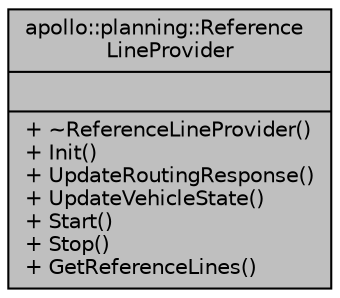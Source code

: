 digraph "apollo::planning::ReferenceLineProvider"
{
  edge [fontname="Helvetica",fontsize="10",labelfontname="Helvetica",labelfontsize="10"];
  node [fontname="Helvetica",fontsize="10",shape=record];
  Node1 [label="{apollo::planning::Reference\lLineProvider\n||+ ~ReferenceLineProvider()\l+ Init()\l+ UpdateRoutingResponse()\l+ UpdateVehicleState()\l+ Start()\l+ Stop()\l+ GetReferenceLines()\l}",height=0.2,width=0.4,color="black", fillcolor="grey75", style="filled" fontcolor="black"];
}
